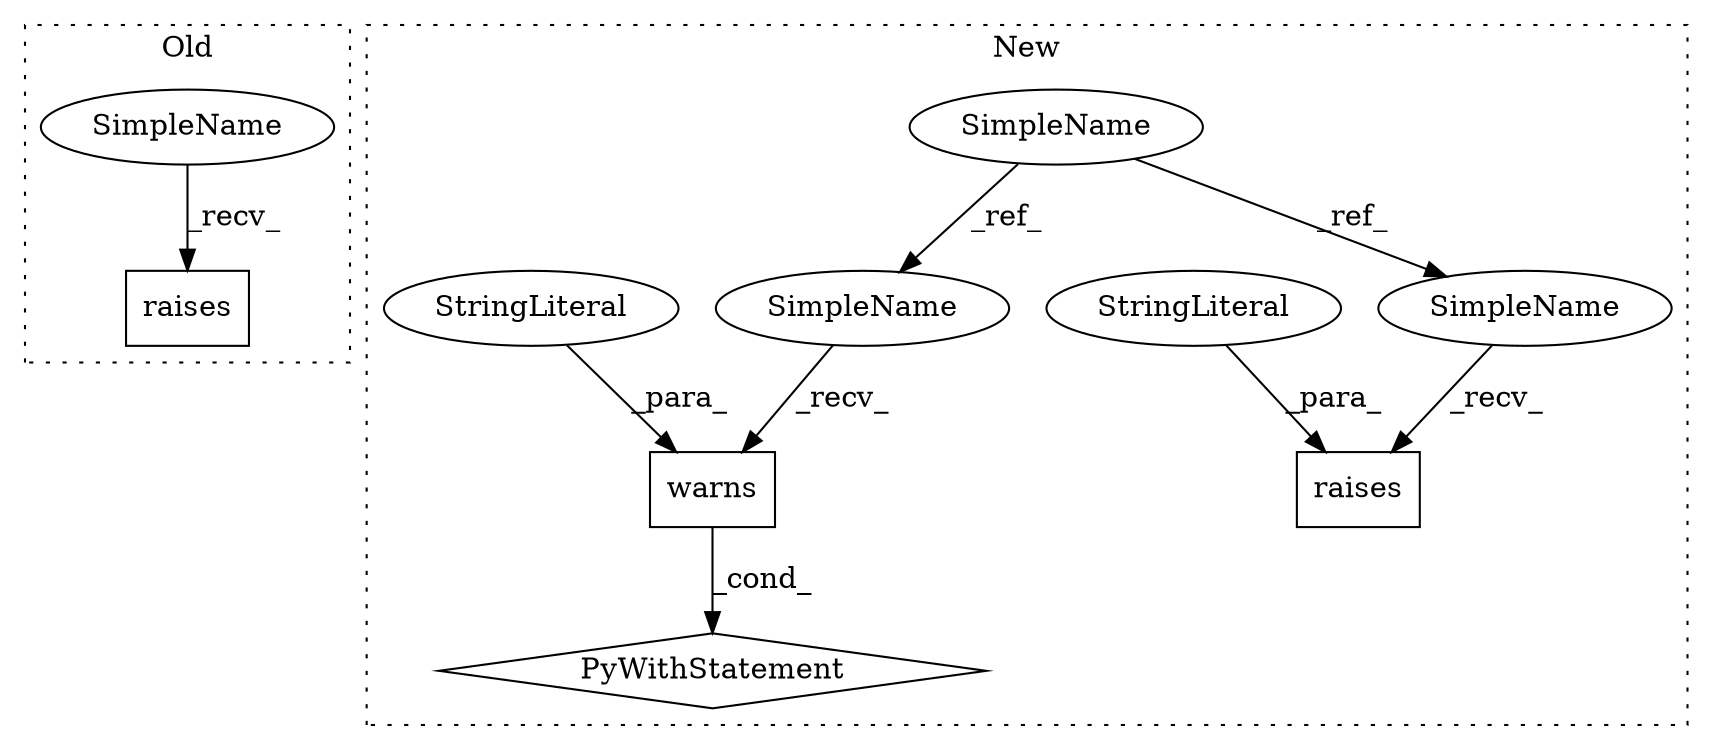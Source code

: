 digraph G {
subgraph cluster0 {
1 [label="raises" a="32" s="12293,12390" l="7,1" shape="box"];
10 [label="SimpleName" a="42" s="12286" l="6" shape="ellipse"];
label = "Old";
style="dotted";
}
subgraph cluster1 {
2 [label="warns" a="32" s="12644,12699" l="6,1" shape="box"];
3 [label="SimpleName" a="42" s="12104" l="6" shape="ellipse"];
4 [label="raises" a="32" s="12360,12404" l="7,1" shape="box"];
5 [label="PyWithStatement" a="104" s="12627,12700" l="10,2" shape="diamond"];
6 [label="StringLiteral" a="45" s="12380" l="24" shape="ellipse"];
7 [label="StringLiteral" a="45" s="12669" l="30" shape="ellipse"];
8 [label="SimpleName" a="42" s="12353" l="6" shape="ellipse"];
9 [label="SimpleName" a="42" s="12637" l="6" shape="ellipse"];
label = "New";
style="dotted";
}
2 -> 5 [label="_cond_"];
3 -> 9 [label="_ref_"];
3 -> 8 [label="_ref_"];
6 -> 4 [label="_para_"];
7 -> 2 [label="_para_"];
8 -> 4 [label="_recv_"];
9 -> 2 [label="_recv_"];
10 -> 1 [label="_recv_"];
}